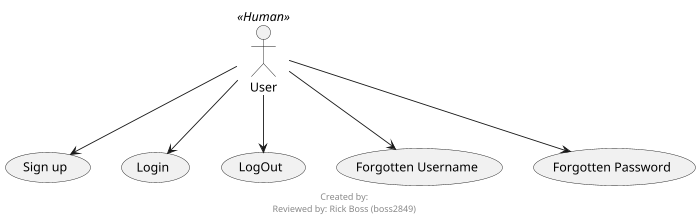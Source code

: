 @startuml
scale max 700 width

footer
Created by: 
Reviewed by: Rick Boss (boss2849)
endfooter


User << Human >>

    User --> (Sign up) 
    User --> (Login) 
    User --> (LogOut) 
    User --> (Forgotten Username)
    User --> (Forgotten Password)
@enduml